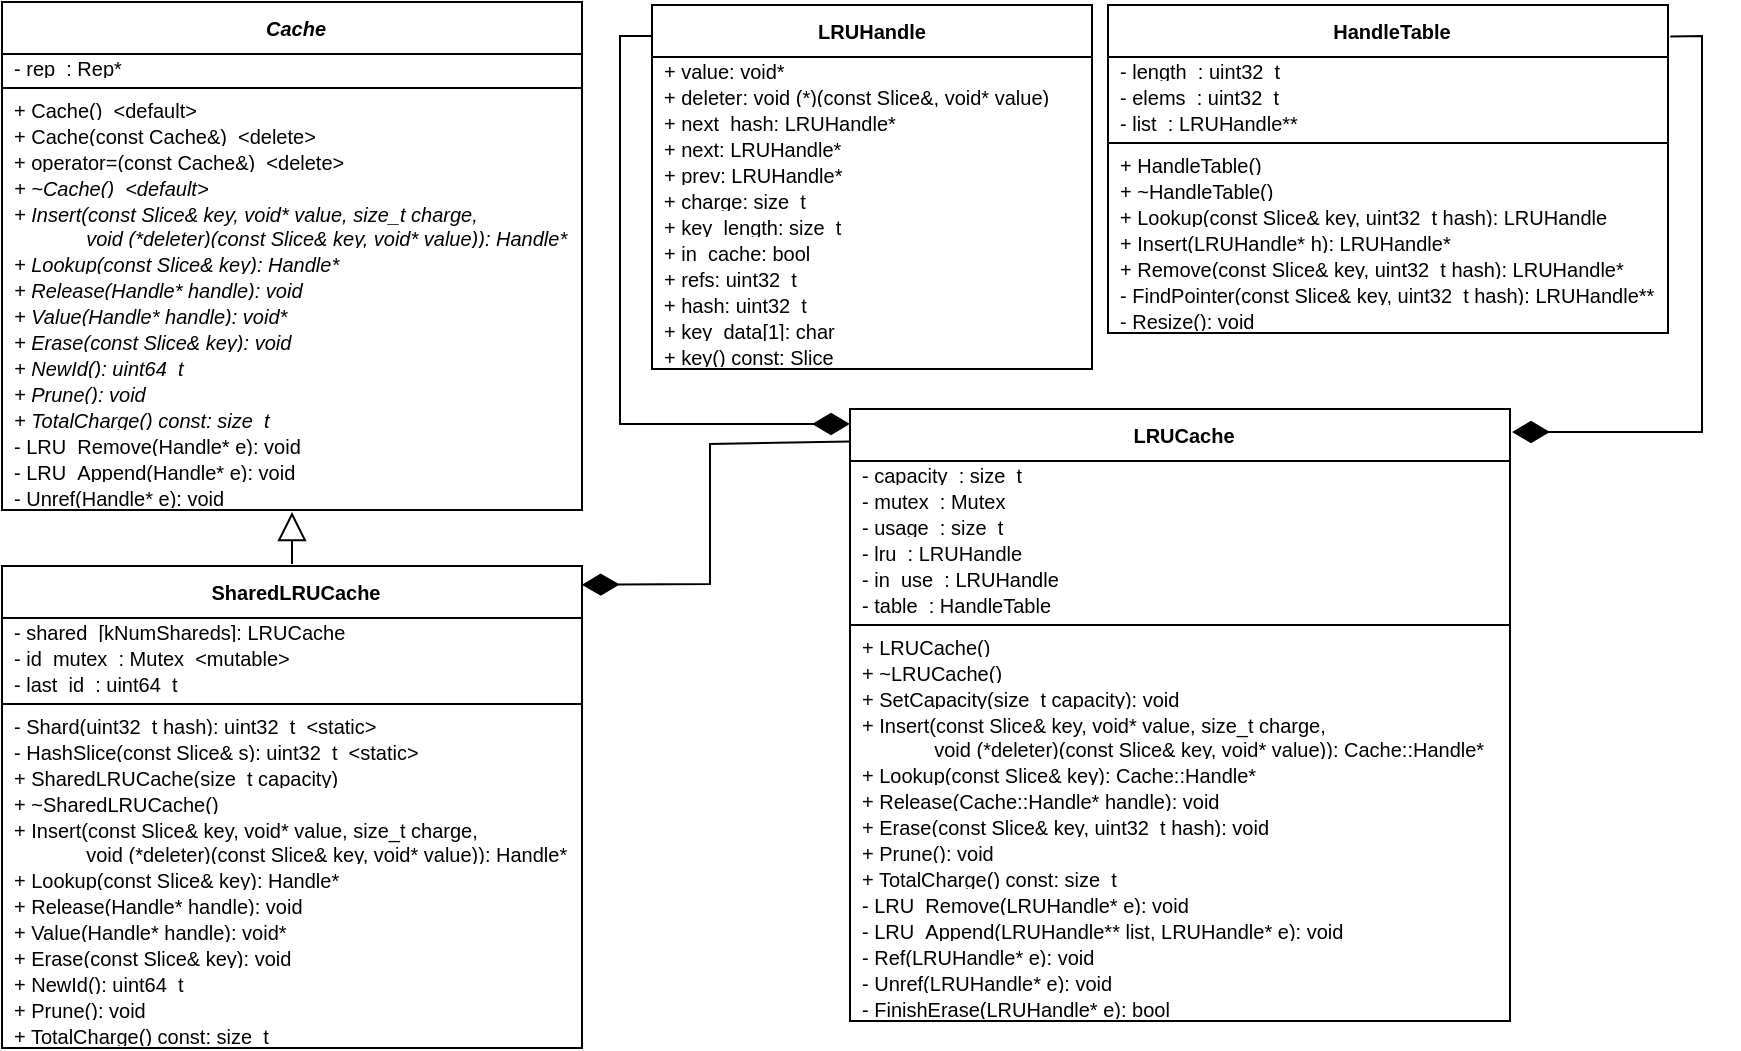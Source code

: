 <mxfile version="12.1.1" type="device" pages="1"><diagram id="_vEoWC06o9avBRDxX8DM" name="Page-1"><mxGraphModel dx="1422" dy="774" grid="1" gridSize="10" guides="1" tooltips="1" connect="1" arrows="1" fold="1" page="1" pageScale="1" pageWidth="1654" pageHeight="1169" math="0" shadow="0"><root><mxCell id="0"/><mxCell id="1" parent="0"/><mxCell id="fpauZJnVEc_e6Z_hjm4V-24" value="Cache" style="swimlane;fontStyle=3;align=center;verticalAlign=middle;childLayout=stackLayout;horizontal=1;startSize=26;horizontalStack=0;resizeParent=1;resizeParentMax=0;resizeLast=0;collapsible=1;marginBottom=0;spacing=2;spacingLeft=4;fontSize=10;labelPosition=center;verticalLabelPosition=middle;" parent="1" vertex="1"><mxGeometry x="375" y="39" width="290" height="254" as="geometry"/></mxCell><mxCell id="bqm92mBTCRP5U2w6OsEq-1" value="- rep_: Rep*" style="text;strokeColor=none;fillColor=none;align=left;verticalAlign=middle;spacingLeft=4;spacingRight=4;overflow=hidden;rotatable=0;points=[[0,0.5],[1,0.5]];portConstraint=eastwest;fontSize=10;" parent="fpauZJnVEc_e6Z_hjm4V-24" vertex="1"><mxGeometry y="26" width="290" height="13" as="geometry"/></mxCell><mxCell id="fpauZJnVEc_e6Z_hjm4V-27" value="" style="line;strokeWidth=1;fillColor=none;align=left;verticalAlign=middle;spacingTop=-1;spacingLeft=3;spacingRight=3;rotatable=0;labelPosition=right;points=[];portConstraint=eastwest;fontSize=10;" parent="fpauZJnVEc_e6Z_hjm4V-24" vertex="1"><mxGeometry y="39" width="290" height="8" as="geometry"/></mxCell><mxCell id="fpauZJnVEc_e6Z_hjm4V-28" value="+ Cache()  &lt;default&gt;" style="text;strokeColor=none;fillColor=none;align=left;verticalAlign=middle;spacingLeft=4;spacingRight=4;overflow=hidden;rotatable=0;points=[[0,0.5],[1,0.5]];portConstraint=eastwest;spacing=2;fontSize=10;" parent="fpauZJnVEc_e6Z_hjm4V-24" vertex="1"><mxGeometry y="47" width="290" height="13" as="geometry"/></mxCell><mxCell id="YVnG1Thue9qtlaSYJV9l-3" value="+ Cache(const Cache&amp;)  &lt;delete&gt;" style="text;strokeColor=none;fillColor=none;align=left;verticalAlign=middle;spacingLeft=4;spacingRight=4;overflow=hidden;rotatable=0;points=[[0,0.5],[1,0.5]];portConstraint=eastwest;spacing=2;fontSize=10;" parent="fpauZJnVEc_e6Z_hjm4V-24" vertex="1"><mxGeometry y="60" width="290" height="13" as="geometry"/></mxCell><mxCell id="YVnG1Thue9qtlaSYJV9l-4" value="+ operator=(const Cache&amp;)  &lt;delete&gt;" style="text;strokeColor=none;fillColor=none;align=left;verticalAlign=middle;spacingLeft=4;spacingRight=4;overflow=hidden;rotatable=0;points=[[0,0.5],[1,0.5]];portConstraint=eastwest;spacing=2;fontSize=10;" parent="fpauZJnVEc_e6Z_hjm4V-24" vertex="1"><mxGeometry y="73" width="290" height="13" as="geometry"/></mxCell><mxCell id="fpauZJnVEc_e6Z_hjm4V-29" value="+ ~Cache()  &lt;default&gt;" style="text;strokeColor=none;fillColor=none;align=left;verticalAlign=middle;spacingLeft=4;spacingRight=4;overflow=hidden;rotatable=0;points=[[0,0.5],[1,0.5]];portConstraint=eastwest;spacing=2;fontSize=10;fontStyle=2" parent="fpauZJnVEc_e6Z_hjm4V-24" vertex="1"><mxGeometry y="86" width="290" height="13" as="geometry"/></mxCell><mxCell id="fpauZJnVEc_e6Z_hjm4V-30" value="+ Insert(const Slice&amp; key, void* value, size_t charge, &#10;             void (*deleter)(const Slice&amp; key, void* value)): Handle*" style="text;strokeColor=none;fillColor=none;align=left;verticalAlign=middle;spacingLeft=4;spacingRight=4;overflow=hidden;rotatable=0;points=[[0,0.5],[1,0.5]];portConstraint=eastwest;spacing=2;fontSize=10;fontStyle=2" parent="fpauZJnVEc_e6Z_hjm4V-24" vertex="1"><mxGeometry y="99" width="290" height="25" as="geometry"/></mxCell><mxCell id="fpauZJnVEc_e6Z_hjm4V-31" value="+ Lookup(const Slice&amp; key): Handle*" style="text;strokeColor=none;fillColor=none;align=left;verticalAlign=middle;spacingLeft=4;spacingRight=4;overflow=hidden;rotatable=0;points=[[0,0.5],[1,0.5]];portConstraint=eastwest;spacing=2;fontSize=10;fontStyle=2" parent="fpauZJnVEc_e6Z_hjm4V-24" vertex="1"><mxGeometry y="124" width="290" height="13" as="geometry"/></mxCell><mxCell id="fpauZJnVEc_e6Z_hjm4V-32" value="+ Release(Handle* handle): void" style="text;strokeColor=none;fillColor=none;align=left;verticalAlign=middle;spacingLeft=4;spacingRight=4;overflow=hidden;rotatable=0;points=[[0,0.5],[1,0.5]];portConstraint=eastwest;spacing=2;fontSize=10;fontStyle=2" parent="fpauZJnVEc_e6Z_hjm4V-24" vertex="1"><mxGeometry y="137" width="290" height="13" as="geometry"/></mxCell><mxCell id="fpauZJnVEc_e6Z_hjm4V-33" value="+ Value(Handle* handle): void*" style="text;strokeColor=none;fillColor=none;align=left;verticalAlign=middle;spacingLeft=4;spacingRight=4;overflow=hidden;rotatable=0;points=[[0,0.5],[1,0.5]];portConstraint=eastwest;spacing=2;fontSize=10;fontStyle=2" parent="fpauZJnVEc_e6Z_hjm4V-24" vertex="1"><mxGeometry y="150" width="290" height="13" as="geometry"/></mxCell><mxCell id="fpauZJnVEc_e6Z_hjm4V-34" value="+ Erase(const Slice&amp; key): void" style="text;strokeColor=none;fillColor=none;align=left;verticalAlign=middle;spacingLeft=4;spacingRight=4;overflow=hidden;rotatable=0;points=[[0,0.5],[1,0.5]];portConstraint=eastwest;spacing=2;fontSize=10;fontStyle=2" parent="fpauZJnVEc_e6Z_hjm4V-24" vertex="1"><mxGeometry y="163" width="290" height="13" as="geometry"/></mxCell><mxCell id="fpauZJnVEc_e6Z_hjm4V-35" value="+ NewId(): uint64_t" style="text;strokeColor=none;fillColor=none;align=left;verticalAlign=middle;spacingLeft=4;spacingRight=4;overflow=hidden;rotatable=0;points=[[0,0.5],[1,0.5]];portConstraint=eastwest;spacing=2;fontSize=10;fontStyle=2" parent="fpauZJnVEc_e6Z_hjm4V-24" vertex="1"><mxGeometry y="176" width="290" height="13" as="geometry"/></mxCell><mxCell id="fpauZJnVEc_e6Z_hjm4V-36" value="+ Prune(): void" style="text;strokeColor=none;fillColor=none;align=left;verticalAlign=middle;spacingLeft=4;spacingRight=4;overflow=hidden;rotatable=0;points=[[0,0.5],[1,0.5]];portConstraint=eastwest;spacing=2;fontSize=10;fontStyle=2" parent="fpauZJnVEc_e6Z_hjm4V-24" vertex="1"><mxGeometry y="189" width="290" height="13" as="geometry"/></mxCell><mxCell id="fpauZJnVEc_e6Z_hjm4V-37" value="+ TotalCharge() const: size_t" style="text;strokeColor=none;fillColor=none;align=left;verticalAlign=middle;spacingLeft=4;spacingRight=4;overflow=hidden;rotatable=0;points=[[0,0.5],[1,0.5]];portConstraint=eastwest;spacing=2;fontSize=10;fontStyle=2" parent="fpauZJnVEc_e6Z_hjm4V-24" vertex="1"><mxGeometry y="202" width="290" height="13" as="geometry"/></mxCell><mxCell id="fpauZJnVEc_e6Z_hjm4V-25" value="- LRU_Remove(Handle* e): void" style="text;strokeColor=none;fillColor=none;align=left;verticalAlign=middle;spacingLeft=4;spacingRight=4;overflow=hidden;rotatable=0;points=[[0,0.5],[1,0.5]];portConstraint=eastwest;fontSize=10;" parent="fpauZJnVEc_e6Z_hjm4V-24" vertex="1"><mxGeometry y="215" width="290" height="13" as="geometry"/></mxCell><mxCell id="fpauZJnVEc_e6Z_hjm4V-26" value="- LRU_Append(Handle* e): void" style="text;strokeColor=none;fillColor=none;align=left;verticalAlign=middle;spacingLeft=4;spacingRight=4;overflow=hidden;rotatable=0;points=[[0,0.5],[1,0.5]];portConstraint=eastwest;fontSize=10;" parent="fpauZJnVEc_e6Z_hjm4V-24" vertex="1"><mxGeometry y="228" width="290" height="13" as="geometry"/></mxCell><mxCell id="bqm92mBTCRP5U2w6OsEq-2" value="- Unref(Handle* e): void" style="text;strokeColor=none;fillColor=none;align=left;verticalAlign=middle;spacingLeft=4;spacingRight=4;overflow=hidden;rotatable=0;points=[[0,0.5],[1,0.5]];portConstraint=eastwest;fontSize=10;" parent="fpauZJnVEc_e6Z_hjm4V-24" vertex="1"><mxGeometry y="241" width="290" height="13" as="geometry"/></mxCell><mxCell id="bqm92mBTCRP5U2w6OsEq-19" value="LRUHandle" style="swimlane;fontStyle=1;childLayout=stackLayout;horizontal=1;startSize=26;fillColor=none;horizontalStack=0;resizeParent=1;resizeParentMax=0;resizeLast=0;collapsible=1;marginBottom=0;fontSize=10;" parent="1" vertex="1"><mxGeometry x="700" y="40.5" width="220" height="182" as="geometry"/></mxCell><mxCell id="bqm92mBTCRP5U2w6OsEq-20" value="+ value: void*" style="text;strokeColor=none;fillColor=none;align=left;verticalAlign=middle;spacingLeft=4;spacingRight=4;overflow=hidden;rotatable=0;points=[[0,0.5],[1,0.5]];portConstraint=eastwest;fontSize=10;" parent="bqm92mBTCRP5U2w6OsEq-19" vertex="1"><mxGeometry y="26" width="220" height="13" as="geometry"/></mxCell><mxCell id="bqm92mBTCRP5U2w6OsEq-21" value="+ deleter: void (*)(const Slice&amp;, void* value)" style="text;strokeColor=none;fillColor=none;align=left;verticalAlign=middle;spacingLeft=4;spacingRight=4;overflow=hidden;rotatable=0;points=[[0,0.5],[1,0.5]];portConstraint=eastwest;fontSize=10;" parent="bqm92mBTCRP5U2w6OsEq-19" vertex="1"><mxGeometry y="39" width="220" height="13" as="geometry"/></mxCell><mxCell id="bqm92mBTCRP5U2w6OsEq-22" value="+ next_hash: LRUHandle*" style="text;strokeColor=none;fillColor=none;align=left;verticalAlign=middle;spacingLeft=4;spacingRight=4;overflow=hidden;rotatable=0;points=[[0,0.5],[1,0.5]];portConstraint=eastwest;fontSize=10;" parent="bqm92mBTCRP5U2w6OsEq-19" vertex="1"><mxGeometry y="52" width="220" height="13" as="geometry"/></mxCell><mxCell id="bqm92mBTCRP5U2w6OsEq-23" value="+ next: LRUHandle*" style="text;strokeColor=none;fillColor=none;align=left;verticalAlign=middle;spacingLeft=4;spacingRight=4;overflow=hidden;rotatable=0;points=[[0,0.5],[1,0.5]];portConstraint=eastwest;fontSize=10;" parent="bqm92mBTCRP5U2w6OsEq-19" vertex="1"><mxGeometry y="65" width="220" height="13" as="geometry"/></mxCell><mxCell id="bqm92mBTCRP5U2w6OsEq-24" value="+ prev: LRUHandle*" style="text;strokeColor=none;fillColor=none;align=left;verticalAlign=middle;spacingLeft=4;spacingRight=4;overflow=hidden;rotatable=0;points=[[0,0.5],[1,0.5]];portConstraint=eastwest;fontSize=10;" parent="bqm92mBTCRP5U2w6OsEq-19" vertex="1"><mxGeometry y="78" width="220" height="13" as="geometry"/></mxCell><mxCell id="bqm92mBTCRP5U2w6OsEq-25" value="+ charge: size_t" style="text;strokeColor=none;fillColor=none;align=left;verticalAlign=middle;spacingLeft=4;spacingRight=4;overflow=hidden;rotatable=0;points=[[0,0.5],[1,0.5]];portConstraint=eastwest;fontSize=10;" parent="bqm92mBTCRP5U2w6OsEq-19" vertex="1"><mxGeometry y="91" width="220" height="13" as="geometry"/></mxCell><mxCell id="bqm92mBTCRP5U2w6OsEq-26" value="+ key_length: size_t" style="text;strokeColor=none;fillColor=none;align=left;verticalAlign=middle;spacingLeft=4;spacingRight=4;overflow=hidden;rotatable=0;points=[[0,0.5],[1,0.5]];portConstraint=eastwest;fontSize=10;" parent="bqm92mBTCRP5U2w6OsEq-19" vertex="1"><mxGeometry y="104" width="220" height="13" as="geometry"/></mxCell><mxCell id="bqm92mBTCRP5U2w6OsEq-27" value="+ in_cache: bool" style="text;strokeColor=none;fillColor=none;align=left;verticalAlign=middle;spacingLeft=4;spacingRight=4;overflow=hidden;rotatable=0;points=[[0,0.5],[1,0.5]];portConstraint=eastwest;fontSize=10;" parent="bqm92mBTCRP5U2w6OsEq-19" vertex="1"><mxGeometry y="117" width="220" height="13" as="geometry"/></mxCell><mxCell id="bqm92mBTCRP5U2w6OsEq-28" value="+ refs: uint32_t" style="text;strokeColor=none;fillColor=none;align=left;verticalAlign=middle;spacingLeft=4;spacingRight=4;overflow=hidden;rotatable=0;points=[[0,0.5],[1,0.5]];portConstraint=eastwest;fontSize=10;" parent="bqm92mBTCRP5U2w6OsEq-19" vertex="1"><mxGeometry y="130" width="220" height="13" as="geometry"/></mxCell><mxCell id="bqm92mBTCRP5U2w6OsEq-29" value="+ hash: uint32_t" style="text;strokeColor=none;fillColor=none;align=left;verticalAlign=middle;spacingLeft=4;spacingRight=4;overflow=hidden;rotatable=0;points=[[0,0.5],[1,0.5]];portConstraint=eastwest;fontSize=10;" parent="bqm92mBTCRP5U2w6OsEq-19" vertex="1"><mxGeometry y="143" width="220" height="13" as="geometry"/></mxCell><mxCell id="bqm92mBTCRP5U2w6OsEq-30" value="+ key_data[1]: char" style="text;strokeColor=none;fillColor=none;align=left;verticalAlign=middle;spacingLeft=4;spacingRight=4;overflow=hidden;rotatable=0;points=[[0,0.5],[1,0.5]];portConstraint=eastwest;fontSize=10;" parent="bqm92mBTCRP5U2w6OsEq-19" vertex="1"><mxGeometry y="156" width="220" height="13" as="geometry"/></mxCell><mxCell id="bqm92mBTCRP5U2w6OsEq-31" value="+ key() const: Slice" style="text;strokeColor=none;fillColor=none;align=left;verticalAlign=middle;spacingLeft=4;spacingRight=4;overflow=hidden;rotatable=0;points=[[0,0.5],[1,0.5]];portConstraint=eastwest;fontSize=10;" parent="bqm92mBTCRP5U2w6OsEq-19" vertex="1"><mxGeometry y="169" width="220" height="13" as="geometry"/></mxCell><mxCell id="bqm92mBTCRP5U2w6OsEq-32" value="HandleTable" style="swimlane;fontStyle=1;align=center;verticalAlign=middle;childLayout=stackLayout;horizontal=1;startSize=26;horizontalStack=0;resizeParent=1;resizeParentMax=0;resizeLast=0;collapsible=1;marginBottom=0;spacing=2;spacingLeft=4;fontSize=10;labelPosition=center;verticalLabelPosition=middle;" parent="1" vertex="1"><mxGeometry x="928" y="40.5" width="280" height="164" as="geometry"/></mxCell><mxCell id="bqm92mBTCRP5U2w6OsEq-33" value="- length_: uint32_t" style="text;strokeColor=none;fillColor=none;align=left;verticalAlign=middle;spacingLeft=4;spacingRight=4;overflow=hidden;rotatable=0;points=[[0,0.5],[1,0.5]];portConstraint=eastwest;fontSize=10;" parent="bqm92mBTCRP5U2w6OsEq-32" vertex="1"><mxGeometry y="26" width="280" height="13" as="geometry"/></mxCell><mxCell id="bqm92mBTCRP5U2w6OsEq-34" value="- elems_: uint32_t" style="text;strokeColor=none;fillColor=none;align=left;verticalAlign=middle;spacingLeft=4;spacingRight=4;overflow=hidden;rotatable=0;points=[[0,0.5],[1,0.5]];portConstraint=eastwest;fontSize=10;" parent="bqm92mBTCRP5U2w6OsEq-32" vertex="1"><mxGeometry y="39" width="280" height="13" as="geometry"/></mxCell><mxCell id="bqm92mBTCRP5U2w6OsEq-35" value="- list_: LRUHandle**" style="text;strokeColor=none;fillColor=none;align=left;verticalAlign=middle;spacingLeft=4;spacingRight=4;overflow=hidden;rotatable=0;points=[[0,0.5],[1,0.5]];portConstraint=eastwest;fontSize=10;" parent="bqm92mBTCRP5U2w6OsEq-32" vertex="1"><mxGeometry y="52" width="280" height="13" as="geometry"/></mxCell><mxCell id="bqm92mBTCRP5U2w6OsEq-37" value="" style="line;strokeWidth=1;fillColor=none;align=left;verticalAlign=middle;spacingTop=-1;spacingLeft=3;spacingRight=3;rotatable=0;labelPosition=right;points=[];portConstraint=eastwest;fontSize=10;" parent="bqm92mBTCRP5U2w6OsEq-32" vertex="1"><mxGeometry y="65" width="280" height="8" as="geometry"/></mxCell><mxCell id="bqm92mBTCRP5U2w6OsEq-38" value="+ HandleTable()" style="text;strokeColor=none;fillColor=none;align=left;verticalAlign=middle;spacingLeft=4;spacingRight=4;overflow=hidden;rotatable=0;points=[[0,0.5],[1,0.5]];portConstraint=eastwest;spacing=2;fontSize=10;" parent="bqm92mBTCRP5U2w6OsEq-32" vertex="1"><mxGeometry y="73" width="280" height="13" as="geometry"/></mxCell><mxCell id="bqm92mBTCRP5U2w6OsEq-39" value="+ ~HandleTable()" style="text;strokeColor=none;fillColor=none;align=left;verticalAlign=middle;spacingLeft=4;spacingRight=4;overflow=hidden;rotatable=0;points=[[0,0.5],[1,0.5]];portConstraint=eastwest;spacing=2;fontSize=10;fontStyle=0" parent="bqm92mBTCRP5U2w6OsEq-32" vertex="1"><mxGeometry y="86" width="280" height="13" as="geometry"/></mxCell><mxCell id="bqm92mBTCRP5U2w6OsEq-40" value="+ Lookup(const Slice&amp; key, uint32_t hash): LRUHandle" style="text;strokeColor=none;fillColor=none;align=left;verticalAlign=middle;spacingLeft=4;spacingRight=4;overflow=hidden;rotatable=0;points=[[0,0.5],[1,0.5]];portConstraint=eastwest;spacing=2;fontSize=10;fontStyle=0" parent="bqm92mBTCRP5U2w6OsEq-32" vertex="1"><mxGeometry y="99" width="280" height="13" as="geometry"/></mxCell><mxCell id="bqm92mBTCRP5U2w6OsEq-41" value="+ Insert(LRUHandle* h): LRUHandle*" style="text;strokeColor=none;fillColor=none;align=left;verticalAlign=middle;spacingLeft=4;spacingRight=4;overflow=hidden;rotatable=0;points=[[0,0.5],[1,0.5]];portConstraint=eastwest;spacing=2;fontSize=10;fontStyle=0" parent="bqm92mBTCRP5U2w6OsEq-32" vertex="1"><mxGeometry y="112" width="280" height="13" as="geometry"/></mxCell><mxCell id="bqm92mBTCRP5U2w6OsEq-42" value="+ Remove(const Slice&amp; key, uint32_t hash): LRUHandle*" style="text;strokeColor=none;fillColor=none;align=left;verticalAlign=middle;spacingLeft=4;spacingRight=4;overflow=hidden;rotatable=0;points=[[0,0.5],[1,0.5]];portConstraint=eastwest;spacing=2;fontSize=10;fontStyle=0" parent="bqm92mBTCRP5U2w6OsEq-32" vertex="1"><mxGeometry y="125" width="280" height="13" as="geometry"/></mxCell><mxCell id="bqm92mBTCRP5U2w6OsEq-36" value="- FindPointer(const Slice&amp; key, uint32_t hash): LRUHandle**" style="text;strokeColor=none;fillColor=none;align=left;verticalAlign=middle;spacingLeft=4;spacingRight=4;overflow=hidden;rotatable=0;points=[[0,0.5],[1,0.5]];portConstraint=eastwest;fontSize=10;" parent="bqm92mBTCRP5U2w6OsEq-32" vertex="1"><mxGeometry y="138" width="280" height="13" as="geometry"/></mxCell><mxCell id="bqm92mBTCRP5U2w6OsEq-48" value="- Resize(): void" style="text;strokeColor=none;fillColor=none;align=left;verticalAlign=middle;spacingLeft=4;spacingRight=4;overflow=hidden;rotatable=0;points=[[0,0.5],[1,0.5]];portConstraint=eastwest;fontSize=10;" parent="bqm92mBTCRP5U2w6OsEq-32" vertex="1"><mxGeometry y="151" width="280" height="13" as="geometry"/></mxCell><mxCell id="bqm92mBTCRP5U2w6OsEq-61" value="LRUCache" style="swimlane;fontStyle=1;align=center;verticalAlign=middle;childLayout=stackLayout;horizontal=1;startSize=26;horizontalStack=0;resizeParent=1;resizeParentMax=0;resizeLast=0;collapsible=1;marginBottom=0;spacing=2;spacingLeft=4;fontSize=10;labelPosition=center;verticalLabelPosition=middle;" parent="1" vertex="1"><mxGeometry x="799" y="242.5" width="330" height="306" as="geometry"/></mxCell><mxCell id="bqm92mBTCRP5U2w6OsEq-64" value="- capacity_: size_t" style="text;strokeColor=none;fillColor=none;align=left;verticalAlign=middle;spacingLeft=4;spacingRight=4;overflow=hidden;rotatable=0;points=[[0,0.5],[1,0.5]];portConstraint=eastwest;fontSize=10;" parent="bqm92mBTCRP5U2w6OsEq-61" vertex="1"><mxGeometry y="26" width="330" height="13" as="geometry"/></mxCell><mxCell id="bqm92mBTCRP5U2w6OsEq-79" value="- mutex_: Mutex" style="text;strokeColor=none;fillColor=none;align=left;verticalAlign=middle;spacingLeft=4;spacingRight=4;overflow=hidden;rotatable=0;points=[[0,0.5],[1,0.5]];portConstraint=eastwest;fontSize=10;" parent="bqm92mBTCRP5U2w6OsEq-61" vertex="1"><mxGeometry y="39" width="330" height="13" as="geometry"/></mxCell><mxCell id="bqm92mBTCRP5U2w6OsEq-80" value="- usage_: size_t" style="text;strokeColor=none;fillColor=none;align=left;verticalAlign=middle;spacingLeft=4;spacingRight=4;overflow=hidden;rotatable=0;points=[[0,0.5],[1,0.5]];portConstraint=eastwest;fontSize=10;" parent="bqm92mBTCRP5U2w6OsEq-61" vertex="1"><mxGeometry y="52" width="330" height="13" as="geometry"/></mxCell><mxCell id="bqm92mBTCRP5U2w6OsEq-81" value="- lru_: LRUHandle" style="text;strokeColor=none;fillColor=none;align=left;verticalAlign=middle;spacingLeft=4;spacingRight=4;overflow=hidden;rotatable=0;points=[[0,0.5],[1,0.5]];portConstraint=eastwest;fontSize=10;" parent="bqm92mBTCRP5U2w6OsEq-61" vertex="1"><mxGeometry y="65" width="330" height="13" as="geometry"/></mxCell><mxCell id="bqm92mBTCRP5U2w6OsEq-82" value="- in_use_: LRUHandle" style="text;strokeColor=none;fillColor=none;align=left;verticalAlign=middle;spacingLeft=4;spacingRight=4;overflow=hidden;rotatable=0;points=[[0,0.5],[1,0.5]];portConstraint=eastwest;fontSize=10;" parent="bqm92mBTCRP5U2w6OsEq-61" vertex="1"><mxGeometry y="78" width="330" height="13" as="geometry"/></mxCell><mxCell id="bqm92mBTCRP5U2w6OsEq-83" value="- table_: HandleTable" style="text;strokeColor=none;fillColor=none;align=left;verticalAlign=middle;spacingLeft=4;spacingRight=4;overflow=hidden;rotatable=0;points=[[0,0.5],[1,0.5]];portConstraint=eastwest;fontSize=10;" parent="bqm92mBTCRP5U2w6OsEq-61" vertex="1"><mxGeometry y="91" width="330" height="13" as="geometry"/></mxCell><mxCell id="bqm92mBTCRP5U2w6OsEq-66" value="" style="line;strokeWidth=1;fillColor=none;align=left;verticalAlign=middle;spacingTop=-1;spacingLeft=3;spacingRight=3;rotatable=0;labelPosition=right;points=[];portConstraint=eastwest;fontSize=10;" parent="bqm92mBTCRP5U2w6OsEq-61" vertex="1"><mxGeometry y="104" width="330" height="8" as="geometry"/></mxCell><mxCell id="bqm92mBTCRP5U2w6OsEq-67" value="+ LRUCache()" style="text;strokeColor=none;fillColor=none;align=left;verticalAlign=middle;spacingLeft=4;spacingRight=4;overflow=hidden;rotatable=0;points=[[0,0.5],[1,0.5]];portConstraint=eastwest;spacing=2;fontSize=10;" parent="bqm92mBTCRP5U2w6OsEq-61" vertex="1"><mxGeometry y="112" width="330" height="13" as="geometry"/></mxCell><mxCell id="bqm92mBTCRP5U2w6OsEq-68" value="+ ~LRUCache()" style="text;strokeColor=none;fillColor=none;align=left;verticalAlign=middle;spacingLeft=4;spacingRight=4;overflow=hidden;rotatable=0;points=[[0,0.5],[1,0.5]];portConstraint=eastwest;spacing=2;fontSize=10;fontStyle=0" parent="bqm92mBTCRP5U2w6OsEq-61" vertex="1"><mxGeometry y="125" width="330" height="13" as="geometry"/></mxCell><mxCell id="bqm92mBTCRP5U2w6OsEq-69" value="+ SetCapacity(size_t capacity): void" style="text;strokeColor=none;fillColor=none;align=left;verticalAlign=middle;spacingLeft=4;spacingRight=4;overflow=hidden;rotatable=0;points=[[0,0.5],[1,0.5]];portConstraint=eastwest;spacing=2;fontSize=10;fontStyle=0" parent="bqm92mBTCRP5U2w6OsEq-61" vertex="1"><mxGeometry y="138" width="330" height="13" as="geometry"/></mxCell><mxCell id="bqm92mBTCRP5U2w6OsEq-84" value="+ Insert(const Slice&amp; key, void* value, size_t charge, &#10;             void (*deleter)(const Slice&amp; key, void* value)): Cache::Handle*" style="text;strokeColor=none;fillColor=none;align=left;verticalAlign=middle;spacingLeft=4;spacingRight=4;overflow=hidden;rotatable=0;points=[[0,0.5],[1,0.5]];portConstraint=eastwest;spacing=2;fontSize=10;fontStyle=0" parent="bqm92mBTCRP5U2w6OsEq-61" vertex="1"><mxGeometry y="151" width="330" height="25" as="geometry"/></mxCell><mxCell id="bqm92mBTCRP5U2w6OsEq-70" value="+ Lookup(const Slice&amp; key): Cache::Handle*" style="text;strokeColor=none;fillColor=none;align=left;verticalAlign=middle;spacingLeft=4;spacingRight=4;overflow=hidden;rotatable=0;points=[[0,0.5],[1,0.5]];portConstraint=eastwest;spacing=2;fontSize=10;fontStyle=0" parent="bqm92mBTCRP5U2w6OsEq-61" vertex="1"><mxGeometry y="176" width="330" height="13" as="geometry"/></mxCell><mxCell id="bqm92mBTCRP5U2w6OsEq-71" value="+ Release(Cache::Handle* handle): void" style="text;strokeColor=none;fillColor=none;align=left;verticalAlign=middle;spacingLeft=4;spacingRight=4;overflow=hidden;rotatable=0;points=[[0,0.5],[1,0.5]];portConstraint=eastwest;spacing=2;fontSize=10;fontStyle=0" parent="bqm92mBTCRP5U2w6OsEq-61" vertex="1"><mxGeometry y="189" width="330" height="13" as="geometry"/></mxCell><mxCell id="bqm92mBTCRP5U2w6OsEq-73" value="+ Erase(const Slice&amp; key, uint32_t hash): void" style="text;strokeColor=none;fillColor=none;align=left;verticalAlign=middle;spacingLeft=4;spacingRight=4;overflow=hidden;rotatable=0;points=[[0,0.5],[1,0.5]];portConstraint=eastwest;spacing=2;fontSize=10;fontStyle=0" parent="bqm92mBTCRP5U2w6OsEq-61" vertex="1"><mxGeometry y="202" width="330" height="13" as="geometry"/></mxCell><mxCell id="bqm92mBTCRP5U2w6OsEq-75" value="+ Prune(): void" style="text;strokeColor=none;fillColor=none;align=left;verticalAlign=middle;spacingLeft=4;spacingRight=4;overflow=hidden;rotatable=0;points=[[0,0.5],[1,0.5]];portConstraint=eastwest;spacing=2;fontSize=10;fontStyle=0" parent="bqm92mBTCRP5U2w6OsEq-61" vertex="1"><mxGeometry y="215" width="330" height="13" as="geometry"/></mxCell><mxCell id="bqm92mBTCRP5U2w6OsEq-76" value="+ TotalCharge() const: size_t" style="text;strokeColor=none;fillColor=none;align=left;verticalAlign=middle;spacingLeft=4;spacingRight=4;overflow=hidden;rotatable=0;points=[[0,0.5],[1,0.5]];portConstraint=eastwest;spacing=2;fontSize=10;fontStyle=0" parent="bqm92mBTCRP5U2w6OsEq-61" vertex="1"><mxGeometry y="228" width="330" height="13" as="geometry"/></mxCell><mxCell id="bqm92mBTCRP5U2w6OsEq-62" value="- LRU_Remove(LRUHandle* e): void" style="text;strokeColor=none;fillColor=none;align=left;verticalAlign=middle;spacingLeft=4;spacingRight=4;overflow=hidden;rotatable=0;points=[[0,0.5],[1,0.5]];portConstraint=eastwest;fontSize=10;" parent="bqm92mBTCRP5U2w6OsEq-61" vertex="1"><mxGeometry y="241" width="330" height="13" as="geometry"/></mxCell><mxCell id="bqm92mBTCRP5U2w6OsEq-63" value="- LRU_Append(LRUHandle** list, LRUHandle* e): void" style="text;strokeColor=none;fillColor=none;align=left;verticalAlign=middle;spacingLeft=4;spacingRight=4;overflow=hidden;rotatable=0;points=[[0,0.5],[1,0.5]];portConstraint=eastwest;fontSize=10;" parent="bqm92mBTCRP5U2w6OsEq-61" vertex="1"><mxGeometry y="254" width="330" height="13" as="geometry"/></mxCell><mxCell id="bqm92mBTCRP5U2w6OsEq-77" value="- Ref(LRUHandle* e): void" style="text;strokeColor=none;fillColor=none;align=left;verticalAlign=middle;spacingLeft=4;spacingRight=4;overflow=hidden;rotatable=0;points=[[0,0.5],[1,0.5]];portConstraint=eastwest;fontSize=10;" parent="bqm92mBTCRP5U2w6OsEq-61" vertex="1"><mxGeometry y="267" width="330" height="13" as="geometry"/></mxCell><mxCell id="bqm92mBTCRP5U2w6OsEq-78" value="- Unref(LRUHandle* e): void" style="text;strokeColor=none;fillColor=none;align=left;verticalAlign=middle;spacingLeft=4;spacingRight=4;overflow=hidden;rotatable=0;points=[[0,0.5],[1,0.5]];portConstraint=eastwest;fontSize=10;" parent="bqm92mBTCRP5U2w6OsEq-61" vertex="1"><mxGeometry y="280" width="330" height="13" as="geometry"/></mxCell><mxCell id="bqm92mBTCRP5U2w6OsEq-65" value="- FinishErase(LRUHandle* e): bool" style="text;strokeColor=none;fillColor=none;align=left;verticalAlign=middle;spacingLeft=4;spacingRight=4;overflow=hidden;rotatable=0;points=[[0,0.5],[1,0.5]];portConstraint=eastwest;fontSize=10;" parent="bqm92mBTCRP5U2w6OsEq-61" vertex="1"><mxGeometry y="293" width="330" height="13" as="geometry"/></mxCell><mxCell id="bqm92mBTCRP5U2w6OsEq-85" value="SharedLRUCache" style="swimlane;fontStyle=1;align=center;verticalAlign=middle;childLayout=stackLayout;horizontal=1;startSize=26;horizontalStack=0;resizeParent=1;resizeParentMax=0;resizeLast=0;collapsible=1;marginBottom=0;spacing=2;spacingLeft=4;fontSize=10;labelPosition=center;verticalLabelPosition=middle;" parent="1" vertex="1"><mxGeometry x="375" y="321" width="290" height="241" as="geometry"/></mxCell><mxCell id="bqm92mBTCRP5U2w6OsEq-86" value="- shared_[kNumShareds]: LRUCache" style="text;strokeColor=none;fillColor=none;align=left;verticalAlign=middle;spacingLeft=4;spacingRight=4;overflow=hidden;rotatable=0;points=[[0,0.5],[1,0.5]];portConstraint=eastwest;fontSize=10;" parent="bqm92mBTCRP5U2w6OsEq-85" vertex="1"><mxGeometry y="26" width="290" height="13" as="geometry"/></mxCell><mxCell id="bqm92mBTCRP5U2w6OsEq-87" value="- id_mutex_: Mutex  &lt;mutable&gt;" style="text;strokeColor=none;fillColor=none;align=left;verticalAlign=middle;spacingLeft=4;spacingRight=4;overflow=hidden;rotatable=0;points=[[0,0.5],[1,0.5]];portConstraint=eastwest;fontSize=10;" parent="bqm92mBTCRP5U2w6OsEq-85" vertex="1"><mxGeometry y="39" width="290" height="13" as="geometry"/></mxCell><mxCell id="bqm92mBTCRP5U2w6OsEq-88" value="- last_id_: uint64_t" style="text;strokeColor=none;fillColor=none;align=left;verticalAlign=middle;spacingLeft=4;spacingRight=4;overflow=hidden;rotatable=0;points=[[0,0.5],[1,0.5]];portConstraint=eastwest;fontSize=10;" parent="bqm92mBTCRP5U2w6OsEq-85" vertex="1"><mxGeometry y="52" width="290" height="13" as="geometry"/></mxCell><mxCell id="bqm92mBTCRP5U2w6OsEq-90" value="" style="line;strokeWidth=1;fillColor=none;align=left;verticalAlign=middle;spacingTop=-1;spacingLeft=3;spacingRight=3;rotatable=0;labelPosition=right;points=[];portConstraint=eastwest;fontSize=10;" parent="bqm92mBTCRP5U2w6OsEq-85" vertex="1"><mxGeometry y="65" width="290" height="8" as="geometry"/></mxCell><mxCell id="bqm92mBTCRP5U2w6OsEq-101" value="- Shard(uint32_t hash): uint32_t  &lt;static&gt;" style="text;strokeColor=none;fillColor=none;align=left;verticalAlign=middle;spacingLeft=4;spacingRight=4;overflow=hidden;rotatable=0;points=[[0,0.5],[1,0.5]];portConstraint=eastwest;fontSize=10;" parent="bqm92mBTCRP5U2w6OsEq-85" vertex="1"><mxGeometry y="73" width="290" height="13" as="geometry"/></mxCell><mxCell id="bqm92mBTCRP5U2w6OsEq-89" value="- HashSlice(const Slice&amp; s): uint32_t  &lt;static&gt;" style="text;strokeColor=none;fillColor=none;align=left;verticalAlign=middle;spacingLeft=4;spacingRight=4;overflow=hidden;rotatable=0;points=[[0,0.5],[1,0.5]];portConstraint=eastwest;fontSize=10;" parent="bqm92mBTCRP5U2w6OsEq-85" vertex="1"><mxGeometry y="86" width="290" height="13" as="geometry"/></mxCell><mxCell id="bqm92mBTCRP5U2w6OsEq-91" value="+ SharedLRUCache(size_t capacity)" style="text;strokeColor=none;fillColor=none;align=left;verticalAlign=middle;spacingLeft=4;spacingRight=4;overflow=hidden;rotatable=0;points=[[0,0.5],[1,0.5]];portConstraint=eastwest;spacing=2;fontSize=10;" parent="bqm92mBTCRP5U2w6OsEq-85" vertex="1"><mxGeometry y="99" width="290" height="13" as="geometry"/></mxCell><mxCell id="bqm92mBTCRP5U2w6OsEq-92" value="+ ~SharedLRUCache()" style="text;strokeColor=none;fillColor=none;align=left;verticalAlign=middle;spacingLeft=4;spacingRight=4;overflow=hidden;rotatable=0;points=[[0,0.5],[1,0.5]];portConstraint=eastwest;spacing=2;fontSize=10;fontStyle=0" parent="bqm92mBTCRP5U2w6OsEq-85" vertex="1"><mxGeometry y="112" width="290" height="13" as="geometry"/></mxCell><mxCell id="bqm92mBTCRP5U2w6OsEq-93" value="+ Insert(const Slice&amp; key, void* value, size_t charge, &#10;             void (*deleter)(const Slice&amp; key, void* value)): Handle*" style="text;strokeColor=none;fillColor=none;align=left;verticalAlign=middle;spacingLeft=4;spacingRight=4;overflow=hidden;rotatable=0;points=[[0,0.5],[1,0.5]];portConstraint=eastwest;spacing=2;fontSize=10;fontStyle=0" parent="bqm92mBTCRP5U2w6OsEq-85" vertex="1"><mxGeometry y="125" width="290" height="25" as="geometry"/></mxCell><mxCell id="bqm92mBTCRP5U2w6OsEq-94" value="+ Lookup(const Slice&amp; key): Handle*" style="text;strokeColor=none;fillColor=none;align=left;verticalAlign=middle;spacingLeft=4;spacingRight=4;overflow=hidden;rotatable=0;points=[[0,0.5],[1,0.5]];portConstraint=eastwest;spacing=2;fontSize=10;fontStyle=0" parent="bqm92mBTCRP5U2w6OsEq-85" vertex="1"><mxGeometry y="150" width="290" height="13" as="geometry"/></mxCell><mxCell id="bqm92mBTCRP5U2w6OsEq-95" value="+ Release(Handle* handle): void" style="text;strokeColor=none;fillColor=none;align=left;verticalAlign=middle;spacingLeft=4;spacingRight=4;overflow=hidden;rotatable=0;points=[[0,0.5],[1,0.5]];portConstraint=eastwest;spacing=2;fontSize=10;fontStyle=0" parent="bqm92mBTCRP5U2w6OsEq-85" vertex="1"><mxGeometry y="163" width="290" height="13" as="geometry"/></mxCell><mxCell id="bqm92mBTCRP5U2w6OsEq-96" value="+ Value(Handle* handle): void*" style="text;strokeColor=none;fillColor=none;align=left;verticalAlign=middle;spacingLeft=4;spacingRight=4;overflow=hidden;rotatable=0;points=[[0,0.5],[1,0.5]];portConstraint=eastwest;spacing=2;fontSize=10;fontStyle=0" parent="bqm92mBTCRP5U2w6OsEq-85" vertex="1"><mxGeometry y="176" width="290" height="13" as="geometry"/></mxCell><mxCell id="bqm92mBTCRP5U2w6OsEq-97" value="+ Erase(const Slice&amp; key): void" style="text;strokeColor=none;fillColor=none;align=left;verticalAlign=middle;spacingLeft=4;spacingRight=4;overflow=hidden;rotatable=0;points=[[0,0.5],[1,0.5]];portConstraint=eastwest;spacing=2;fontSize=10;fontStyle=0" parent="bqm92mBTCRP5U2w6OsEq-85" vertex="1"><mxGeometry y="189" width="290" height="13" as="geometry"/></mxCell><mxCell id="bqm92mBTCRP5U2w6OsEq-98" value="+ NewId(): uint64_t" style="text;strokeColor=none;fillColor=none;align=left;verticalAlign=middle;spacingLeft=4;spacingRight=4;overflow=hidden;rotatable=0;points=[[0,0.5],[1,0.5]];portConstraint=eastwest;spacing=2;fontSize=10;fontStyle=0" parent="bqm92mBTCRP5U2w6OsEq-85" vertex="1"><mxGeometry y="202" width="290" height="13" as="geometry"/></mxCell><mxCell id="bqm92mBTCRP5U2w6OsEq-99" value="+ Prune(): void" style="text;strokeColor=none;fillColor=none;align=left;verticalAlign=middle;spacingLeft=4;spacingRight=4;overflow=hidden;rotatable=0;points=[[0,0.5],[1,0.5]];portConstraint=eastwest;spacing=2;fontSize=10;fontStyle=0" parent="bqm92mBTCRP5U2w6OsEq-85" vertex="1"><mxGeometry y="215" width="290" height="13" as="geometry"/></mxCell><mxCell id="bqm92mBTCRP5U2w6OsEq-100" value="+ TotalCharge() const: size_t" style="text;strokeColor=none;fillColor=none;align=left;verticalAlign=middle;spacingLeft=4;spacingRight=4;overflow=hidden;rotatable=0;points=[[0,0.5],[1,0.5]];portConstraint=eastwest;spacing=2;fontSize=10;fontStyle=0" parent="bqm92mBTCRP5U2w6OsEq-85" vertex="1"><mxGeometry y="228" width="290" height="13" as="geometry"/></mxCell><mxCell id="bqm92mBTCRP5U2w6OsEq-102" value="" style="endArrow=block;endFill=0;endSize=12;html=1;fontSize=10;entryX=0.5;entryY=1.231;entryDx=0;entryDy=0;entryPerimeter=0;" parent="1" edge="1"><mxGeometry width="160" relative="1" as="geometry"><mxPoint x="520" y="320" as="sourcePoint"/><mxPoint x="520" y="294.003" as="targetPoint"/></mxGeometry></mxCell><mxCell id="bqm92mBTCRP5U2w6OsEq-103" value="" style="endArrow=diamondThin;endFill=1;endSize=16;html=1;fontSize=10;rounded=0;exitX=0.003;exitY=0.053;exitDx=0;exitDy=0;exitPerimeter=0;entryX=1.003;entryY=0.093;entryDx=0;entryDy=0;entryPerimeter=0;" parent="1" edge="1"><mxGeometry width="160" relative="1" as="geometry"><mxPoint x="798.99" y="258.718" as="sourcePoint"/><mxPoint x="664.87" y="330.413" as="targetPoint"/><Array as="points"><mxPoint x="729" y="260"/><mxPoint x="729" y="330"/></Array></mxGeometry></mxCell><mxCell id="bqm92mBTCRP5U2w6OsEq-104" value="" style="endArrow=diamondThin;endFill=1;endSize=16;html=1;fontSize=10;rounded=0;" parent="1" edge="1"><mxGeometry width="160" relative="1" as="geometry"><mxPoint x="700" y="56" as="sourcePoint"/><mxPoint x="799" y="250" as="targetPoint"/><Array as="points"><mxPoint x="684" y="56"/><mxPoint x="684" y="250"/></Array></mxGeometry></mxCell><mxCell id="bqm92mBTCRP5U2w6OsEq-106" value="" style="endArrow=diamondThin;endFill=1;endSize=16;html=1;fontSize=10;exitX=1.004;exitY=0.096;exitDx=0;exitDy=0;exitPerimeter=0;rounded=0;" parent="1" source="bqm92mBTCRP5U2w6OsEq-32" edge="1"><mxGeometry width="160" relative="1" as="geometry"><mxPoint x="1205" y="50" as="sourcePoint"/><mxPoint x="1130" y="254" as="targetPoint"/><Array as="points"><mxPoint x="1225" y="56"/><mxPoint x="1225" y="254"/></Array></mxGeometry></mxCell></root></mxGraphModel></diagram></mxfile>